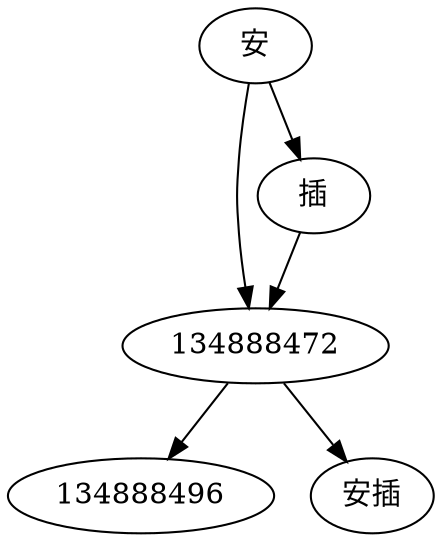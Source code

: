 digraph graphname {

	安 -> 134888472;
	安 -> 插;
	插 -> 134888472;
	134888472 -> 134888496;
	134888472 ->  安插;

}

